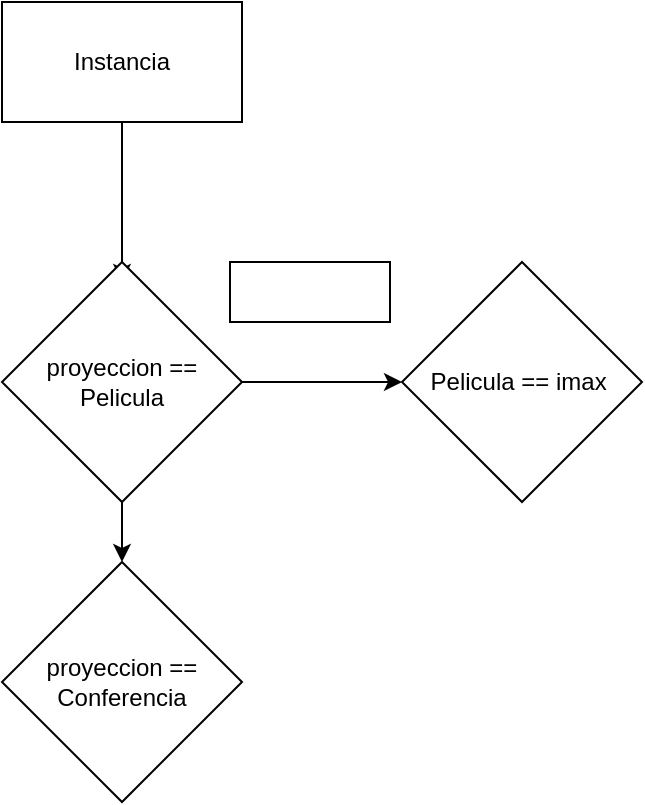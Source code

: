 <mxfile version="13.1.3">
    <diagram id="6hGFLwfOUW9BJ-s0fimq" name="Page-1">
        <mxGraphModel dx="779" dy="612" grid="1" gridSize="10" guides="1" tooltips="1" connect="1" arrows="1" fold="1" page="1" pageScale="1" pageWidth="827" pageHeight="1169" math="0" shadow="0">
            <root>
                <mxCell id="0"/>
                <mxCell id="1" parent="0"/>
                <mxCell id="5" value="" style="edgeStyle=orthogonalEdgeStyle;rounded=0;orthogonalLoop=1;jettySize=auto;html=1;" edge="1" parent="1" source="3">
                    <mxGeometry relative="1" as="geometry">
                        <mxPoint x="280" y="200" as="targetPoint"/>
                    </mxGeometry>
                </mxCell>
                <mxCell id="3" value="Instancia" style="rounded=0;whiteSpace=wrap;html=1;" vertex="1" parent="1">
                    <mxGeometry x="220" y="60" width="120" height="60" as="geometry"/>
                </mxCell>
                <mxCell id="9" value="" style="edgeStyle=orthogonalEdgeStyle;rounded=0;orthogonalLoop=1;jettySize=auto;html=1;" edge="1" parent="1" source="6" target="8">
                    <mxGeometry relative="1" as="geometry"/>
                </mxCell>
                <mxCell id="11" value="" style="edgeStyle=orthogonalEdgeStyle;rounded=0;orthogonalLoop=1;jettySize=auto;html=1;" edge="1" parent="1" source="6" target="10">
                    <mxGeometry relative="1" as="geometry"/>
                </mxCell>
                <mxCell id="6" value="proyeccion == Pelicula&lt;br&gt;" style="rhombus;whiteSpace=wrap;html=1;" vertex="1" parent="1">
                    <mxGeometry x="220" y="190" width="120" height="120" as="geometry"/>
                </mxCell>
                <mxCell id="10" value="Pelicula == imax&amp;nbsp;" style="rhombus;whiteSpace=wrap;html=1;" vertex="1" parent="1">
                    <mxGeometry x="420" y="190" width="120" height="120" as="geometry"/>
                </mxCell>
                <mxCell id="8" value="proyeccion == Conferencia" style="rhombus;whiteSpace=wrap;html=1;" vertex="1" parent="1">
                    <mxGeometry x="220" y="340" width="120" height="120" as="geometry"/>
                </mxCell>
                <mxCell id="12" value="" style="rounded=0;whiteSpace=wrap;html=1;" vertex="1" parent="1">
                    <mxGeometry x="334" y="190" width="80" height="30" as="geometry"/>
                </mxCell>
            </root>
        </mxGraphModel>
    </diagram>
</mxfile>